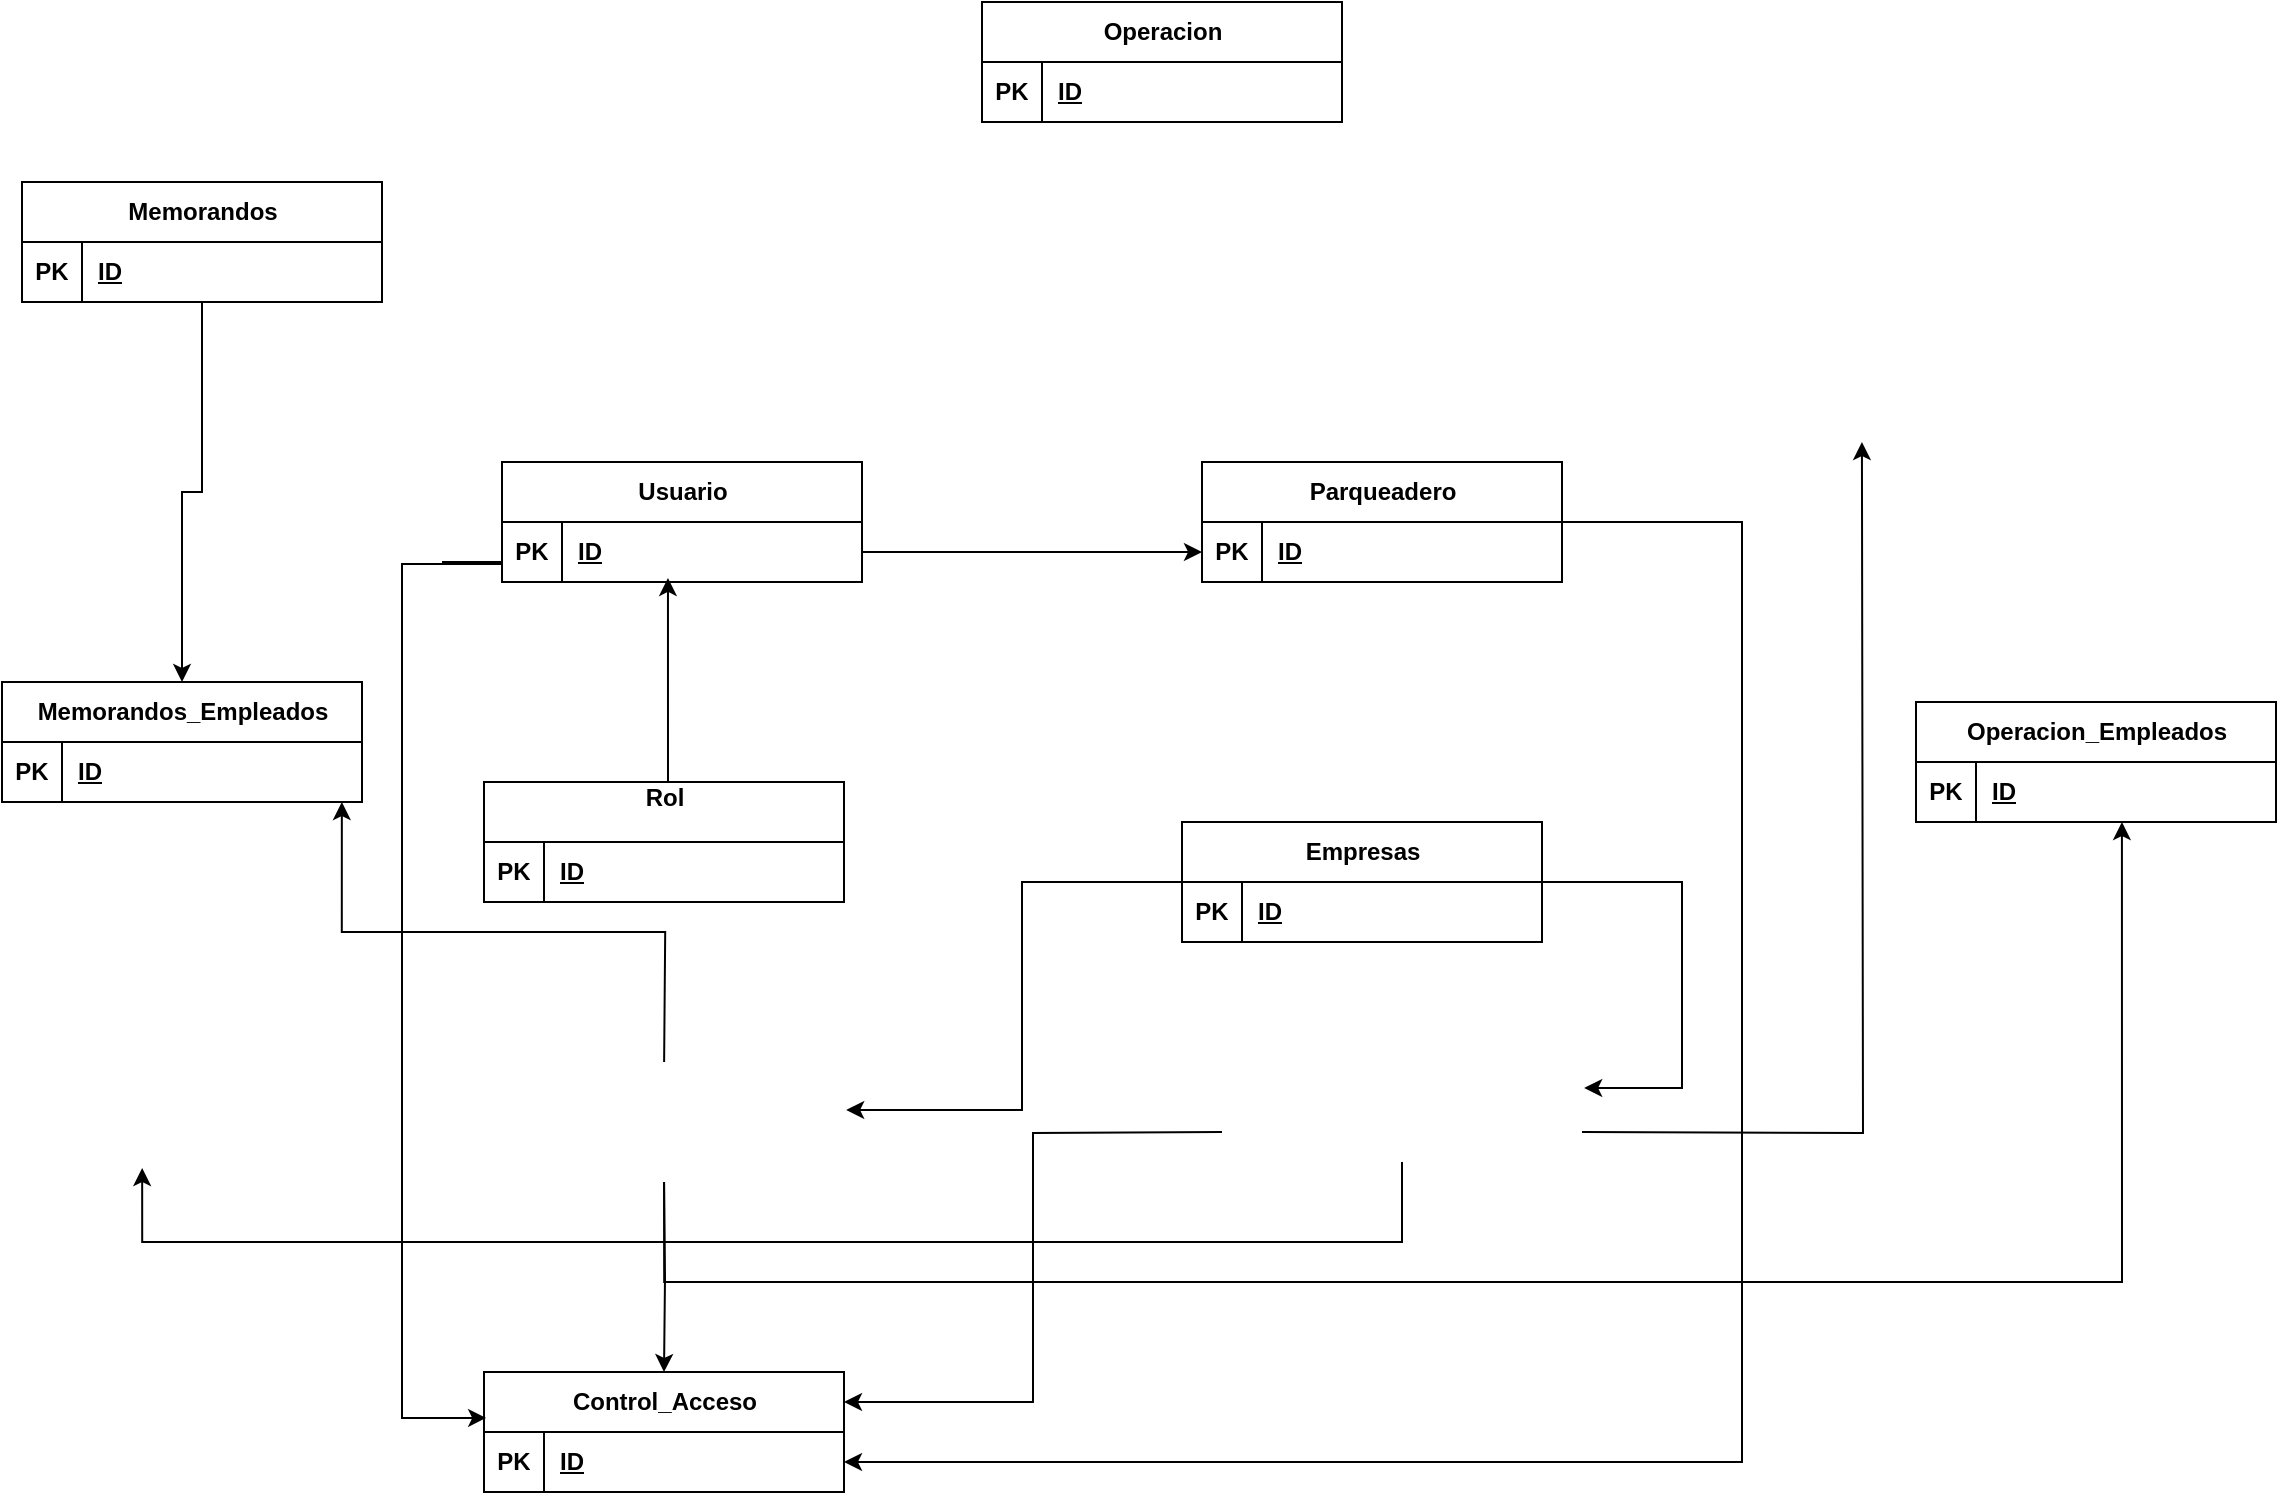<mxfile version="25.0.3">
  <diagram id="C5RBs43oDa-KdzZeNtuy" name="Page-1">
    <mxGraphModel dx="2514" dy="2087" grid="1" gridSize="10" guides="1" tooltips="1" connect="1" arrows="1" fold="1" page="1" pageScale="1" pageWidth="827" pageHeight="1169" math="0" shadow="0">
      <root>
        <mxCell id="WIyWlLk6GJQsqaUBKTNV-0" />
        <mxCell id="WIyWlLk6GJQsqaUBKTNV-1" parent="WIyWlLk6GJQsqaUBKTNV-0" />
        <mxCell id="WMuLZBYAfNM65Y4hDu_x-218" style="edgeStyle=orthogonalEdgeStyle;rounded=0;orthogonalLoop=1;jettySize=auto;html=1;entryX=0;entryY=0.5;entryDx=0;entryDy=0;" parent="WIyWlLk6GJQsqaUBKTNV-1" source="WMuLZBYAfNM65Y4hDu_x-0" target="WMuLZBYAfNM65Y4hDu_x-152" edge="1">
          <mxGeometry relative="1" as="geometry">
            <Array as="points">
              <mxPoint x="400" y="145" />
              <mxPoint x="400" y="145" />
            </Array>
          </mxGeometry>
        </mxCell>
        <mxCell id="WMuLZBYAfNM65Y4hDu_x-0" value="Usuario" style="shape=table;startSize=30;container=1;collapsible=1;childLayout=tableLayout;fixedRows=1;rowLines=0;fontStyle=1;align=center;resizeLast=1;html=1;" parent="WIyWlLk6GJQsqaUBKTNV-1" vertex="1">
          <mxGeometry x="120" y="100" width="180" height="60" as="geometry">
            <mxRectangle x="110" y="100" width="90" height="30" as="alternateBounds" />
          </mxGeometry>
        </mxCell>
        <mxCell id="WMuLZBYAfNM65Y4hDu_x-1" value="" style="shape=tableRow;horizontal=0;startSize=0;swimlaneHead=0;swimlaneBody=0;fillColor=none;collapsible=0;dropTarget=0;points=[[0,0.5],[1,0.5]];portConstraint=eastwest;top=0;left=0;right=0;bottom=1;" parent="WMuLZBYAfNM65Y4hDu_x-0" vertex="1">
          <mxGeometry y="30" width="180" height="30" as="geometry" />
        </mxCell>
        <mxCell id="WMuLZBYAfNM65Y4hDu_x-2" value="PK" style="shape=partialRectangle;connectable=0;fillColor=none;top=0;left=0;bottom=0;right=0;fontStyle=1;overflow=hidden;whiteSpace=wrap;html=1;" parent="WMuLZBYAfNM65Y4hDu_x-1" vertex="1">
          <mxGeometry width="30" height="30" as="geometry">
            <mxRectangle width="30" height="30" as="alternateBounds" />
          </mxGeometry>
        </mxCell>
        <mxCell id="WMuLZBYAfNM65Y4hDu_x-3" value="ID" style="shape=partialRectangle;connectable=0;fillColor=none;top=0;left=0;bottom=0;right=0;align=left;spacingLeft=6;fontStyle=5;overflow=hidden;whiteSpace=wrap;html=1;" parent="WMuLZBYAfNM65Y4hDu_x-1" vertex="1">
          <mxGeometry x="30" width="150" height="30" as="geometry">
            <mxRectangle width="150" height="30" as="alternateBounds" />
          </mxGeometry>
        </mxCell>
        <mxCell id="WMuLZBYAfNM65Y4hDu_x-19" value="Empresas" style="shape=table;startSize=30;container=1;collapsible=1;childLayout=tableLayout;fixedRows=1;rowLines=0;fontStyle=1;align=center;resizeLast=1;html=1;" parent="WIyWlLk6GJQsqaUBKTNV-1" vertex="1">
          <mxGeometry x="460" y="280" width="180" height="60" as="geometry" />
        </mxCell>
        <mxCell id="WMuLZBYAfNM65Y4hDu_x-20" value="" style="shape=tableRow;horizontal=0;startSize=0;swimlaneHead=0;swimlaneBody=0;fillColor=none;collapsible=0;dropTarget=0;points=[[0,0.5],[1,0.5]];portConstraint=eastwest;top=0;left=0;right=0;bottom=1;" parent="WMuLZBYAfNM65Y4hDu_x-19" vertex="1">
          <mxGeometry y="30" width="180" height="30" as="geometry" />
        </mxCell>
        <mxCell id="WMuLZBYAfNM65Y4hDu_x-21" value="PK" style="shape=partialRectangle;connectable=0;fillColor=none;top=0;left=0;bottom=0;right=0;fontStyle=1;overflow=hidden;whiteSpace=wrap;html=1;" parent="WMuLZBYAfNM65Y4hDu_x-20" vertex="1">
          <mxGeometry width="30" height="30" as="geometry">
            <mxRectangle width="30" height="30" as="alternateBounds" />
          </mxGeometry>
        </mxCell>
        <mxCell id="WMuLZBYAfNM65Y4hDu_x-22" value="ID" style="shape=partialRectangle;connectable=0;fillColor=none;top=0;left=0;bottom=0;right=0;align=left;spacingLeft=6;fontStyle=5;overflow=hidden;whiteSpace=wrap;html=1;" parent="WMuLZBYAfNM65Y4hDu_x-20" vertex="1">
          <mxGeometry x="30" width="150" height="30" as="geometry">
            <mxRectangle width="150" height="30" as="alternateBounds" />
          </mxGeometry>
        </mxCell>
        <mxCell id="WMuLZBYAfNM65Y4hDu_x-44" value="Rol&lt;div&gt;&lt;br&gt;&lt;/div&gt;" style="shape=table;startSize=30;container=1;collapsible=1;childLayout=tableLayout;fixedRows=1;rowLines=0;fontStyle=1;align=center;resizeLast=1;html=1;" parent="WIyWlLk6GJQsqaUBKTNV-1" vertex="1">
          <mxGeometry x="111" y="260" width="180" height="60" as="geometry">
            <mxRectangle x="110" y="100" width="90" height="30" as="alternateBounds" />
          </mxGeometry>
        </mxCell>
        <mxCell id="WMuLZBYAfNM65Y4hDu_x-45" value="" style="shape=tableRow;horizontal=0;startSize=0;swimlaneHead=0;swimlaneBody=0;fillColor=none;collapsible=0;dropTarget=0;points=[[0,0.5],[1,0.5]];portConstraint=eastwest;top=0;left=0;right=0;bottom=1;" parent="WMuLZBYAfNM65Y4hDu_x-44" vertex="1">
          <mxGeometry y="30" width="180" height="30" as="geometry" />
        </mxCell>
        <mxCell id="WMuLZBYAfNM65Y4hDu_x-46" value="PK" style="shape=partialRectangle;connectable=0;fillColor=none;top=0;left=0;bottom=0;right=0;fontStyle=1;overflow=hidden;whiteSpace=wrap;html=1;" parent="WMuLZBYAfNM65Y4hDu_x-45" vertex="1">
          <mxGeometry width="30" height="30" as="geometry">
            <mxRectangle width="30" height="30" as="alternateBounds" />
          </mxGeometry>
        </mxCell>
        <mxCell id="WMuLZBYAfNM65Y4hDu_x-47" value="ID" style="shape=partialRectangle;connectable=0;fillColor=none;top=0;left=0;bottom=0;right=0;align=left;spacingLeft=6;fontStyle=5;overflow=hidden;whiteSpace=wrap;html=1;" parent="WMuLZBYAfNM65Y4hDu_x-45" vertex="1">
          <mxGeometry x="30" width="150" height="30" as="geometry">
            <mxRectangle width="150" height="30" as="alternateBounds" />
          </mxGeometry>
        </mxCell>
        <mxCell id="WMuLZBYAfNM65Y4hDu_x-216" style="edgeStyle=orthogonalEdgeStyle;rounded=0;orthogonalLoop=1;jettySize=auto;html=1;entryX=0.5;entryY=0;entryDx=0;entryDy=0;" parent="WIyWlLk6GJQsqaUBKTNV-1" target="WMuLZBYAfNM65Y4hDu_x-76" edge="1">
          <mxGeometry relative="1" as="geometry">
            <mxPoint x="201" y="460" as="sourcePoint" />
          </mxGeometry>
        </mxCell>
        <mxCell id="WMuLZBYAfNM65Y4hDu_x-76" value="Control_Acceso" style="shape=table;startSize=30;container=1;collapsible=1;childLayout=tableLayout;fixedRows=1;rowLines=0;fontStyle=1;align=center;resizeLast=1;html=1;" parent="WIyWlLk6GJQsqaUBKTNV-1" vertex="1">
          <mxGeometry x="111" y="555" width="180" height="60" as="geometry">
            <mxRectangle x="110" y="100" width="90" height="30" as="alternateBounds" />
          </mxGeometry>
        </mxCell>
        <mxCell id="WMuLZBYAfNM65Y4hDu_x-77" value="" style="shape=tableRow;horizontal=0;startSize=0;swimlaneHead=0;swimlaneBody=0;fillColor=none;collapsible=0;dropTarget=0;points=[[0,0.5],[1,0.5]];portConstraint=eastwest;top=0;left=0;right=0;bottom=1;" parent="WMuLZBYAfNM65Y4hDu_x-76" vertex="1">
          <mxGeometry y="30" width="180" height="30" as="geometry" />
        </mxCell>
        <mxCell id="WMuLZBYAfNM65Y4hDu_x-78" value="PK" style="shape=partialRectangle;connectable=0;fillColor=none;top=0;left=0;bottom=0;right=0;fontStyle=1;overflow=hidden;whiteSpace=wrap;html=1;" parent="WMuLZBYAfNM65Y4hDu_x-77" vertex="1">
          <mxGeometry width="30" height="30" as="geometry">
            <mxRectangle width="30" height="30" as="alternateBounds" />
          </mxGeometry>
        </mxCell>
        <mxCell id="WMuLZBYAfNM65Y4hDu_x-79" value="ID" style="shape=partialRectangle;connectable=0;fillColor=none;top=0;left=0;bottom=0;right=0;align=left;spacingLeft=6;fontStyle=5;overflow=hidden;whiteSpace=wrap;html=1;" parent="WMuLZBYAfNM65Y4hDu_x-77" vertex="1">
          <mxGeometry x="30" width="150" height="30" as="geometry">
            <mxRectangle width="150" height="30" as="alternateBounds" />
          </mxGeometry>
        </mxCell>
        <mxCell id="WMuLZBYAfNM65Y4hDu_x-243" style="edgeStyle=orthogonalEdgeStyle;rounded=0;orthogonalLoop=1;jettySize=auto;html=1;" parent="WIyWlLk6GJQsqaUBKTNV-1" source="WMuLZBYAfNM65Y4hDu_x-107" target="WMuLZBYAfNM65Y4hDu_x-233" edge="1">
          <mxGeometry relative="1" as="geometry" />
        </mxCell>
        <mxCell id="WMuLZBYAfNM65Y4hDu_x-107" value="Memorandos" style="shape=table;startSize=30;container=1;collapsible=1;childLayout=tableLayout;fixedRows=1;rowLines=0;fontStyle=1;align=center;resizeLast=1;html=1;" parent="WIyWlLk6GJQsqaUBKTNV-1" vertex="1">
          <mxGeometry x="-120" y="-40" width="180" height="60" as="geometry">
            <mxRectangle x="110" y="100" width="90" height="30" as="alternateBounds" />
          </mxGeometry>
        </mxCell>
        <mxCell id="WMuLZBYAfNM65Y4hDu_x-108" value="" style="shape=tableRow;horizontal=0;startSize=0;swimlaneHead=0;swimlaneBody=0;fillColor=none;collapsible=0;dropTarget=0;points=[[0,0.5],[1,0.5]];portConstraint=eastwest;top=0;left=0;right=0;bottom=1;" parent="WMuLZBYAfNM65Y4hDu_x-107" vertex="1">
          <mxGeometry y="30" width="180" height="30" as="geometry" />
        </mxCell>
        <mxCell id="WMuLZBYAfNM65Y4hDu_x-109" value="PK" style="shape=partialRectangle;connectable=0;fillColor=none;top=0;left=0;bottom=0;right=0;fontStyle=1;overflow=hidden;whiteSpace=wrap;html=1;" parent="WMuLZBYAfNM65Y4hDu_x-108" vertex="1">
          <mxGeometry width="30" height="30" as="geometry">
            <mxRectangle width="30" height="30" as="alternateBounds" />
          </mxGeometry>
        </mxCell>
        <mxCell id="WMuLZBYAfNM65Y4hDu_x-110" value="ID" style="shape=partialRectangle;connectable=0;fillColor=none;top=0;left=0;bottom=0;right=0;align=left;spacingLeft=6;fontStyle=5;overflow=hidden;whiteSpace=wrap;html=1;" parent="WMuLZBYAfNM65Y4hDu_x-108" vertex="1">
          <mxGeometry x="30" width="150" height="30" as="geometry">
            <mxRectangle width="150" height="30" as="alternateBounds" />
          </mxGeometry>
        </mxCell>
        <mxCell id="WMuLZBYAfNM65Y4hDu_x-219" style="edgeStyle=orthogonalEdgeStyle;rounded=0;orthogonalLoop=1;jettySize=auto;html=1;entryX=1;entryY=0.5;entryDx=0;entryDy=0;" parent="WIyWlLk6GJQsqaUBKTNV-1" source="WMuLZBYAfNM65Y4hDu_x-151" target="WMuLZBYAfNM65Y4hDu_x-77" edge="1">
          <mxGeometry relative="1" as="geometry">
            <Array as="points">
              <mxPoint x="740" y="130" />
              <mxPoint x="740" y="600" />
            </Array>
          </mxGeometry>
        </mxCell>
        <mxCell id="WMuLZBYAfNM65Y4hDu_x-151" value="Parqueadero" style="shape=table;startSize=30;container=1;collapsible=1;childLayout=tableLayout;fixedRows=1;rowLines=0;fontStyle=1;align=center;resizeLast=1;html=1;" parent="WIyWlLk6GJQsqaUBKTNV-1" vertex="1">
          <mxGeometry x="470" y="100" width="180" height="60" as="geometry" />
        </mxCell>
        <mxCell id="WMuLZBYAfNM65Y4hDu_x-152" value="" style="shape=tableRow;horizontal=0;startSize=0;swimlaneHead=0;swimlaneBody=0;fillColor=none;collapsible=0;dropTarget=0;points=[[0,0.5],[1,0.5]];portConstraint=eastwest;top=0;left=0;right=0;bottom=1;" parent="WMuLZBYAfNM65Y4hDu_x-151" vertex="1">
          <mxGeometry y="30" width="180" height="30" as="geometry" />
        </mxCell>
        <mxCell id="WMuLZBYAfNM65Y4hDu_x-153" value="PK" style="shape=partialRectangle;connectable=0;fillColor=none;top=0;left=0;bottom=0;right=0;fontStyle=1;overflow=hidden;whiteSpace=wrap;html=1;" parent="WMuLZBYAfNM65Y4hDu_x-152" vertex="1">
          <mxGeometry width="30" height="30" as="geometry">
            <mxRectangle width="30" height="30" as="alternateBounds" />
          </mxGeometry>
        </mxCell>
        <mxCell id="WMuLZBYAfNM65Y4hDu_x-154" value="ID" style="shape=partialRectangle;connectable=0;fillColor=none;top=0;left=0;bottom=0;right=0;align=left;spacingLeft=6;fontStyle=5;overflow=hidden;whiteSpace=wrap;html=1;" parent="WMuLZBYAfNM65Y4hDu_x-152" vertex="1">
          <mxGeometry x="30" width="150" height="30" as="geometry">
            <mxRectangle width="150" height="30" as="alternateBounds" />
          </mxGeometry>
        </mxCell>
        <mxCell id="WMuLZBYAfNM65Y4hDu_x-173" value="Operacion" style="shape=table;startSize=30;container=1;collapsible=1;childLayout=tableLayout;fixedRows=1;rowLines=0;fontStyle=1;align=center;resizeLast=1;html=1;" parent="WIyWlLk6GJQsqaUBKTNV-1" vertex="1">
          <mxGeometry x="360" y="-130" width="180" height="60" as="geometry" />
        </mxCell>
        <mxCell id="WMuLZBYAfNM65Y4hDu_x-174" value="" style="shape=tableRow;horizontal=0;startSize=0;swimlaneHead=0;swimlaneBody=0;fillColor=none;collapsible=0;dropTarget=0;points=[[0,0.5],[1,0.5]];portConstraint=eastwest;top=0;left=0;right=0;bottom=1;" parent="WMuLZBYAfNM65Y4hDu_x-173" vertex="1">
          <mxGeometry y="30" width="180" height="30" as="geometry" />
        </mxCell>
        <mxCell id="WMuLZBYAfNM65Y4hDu_x-175" value="PK" style="shape=partialRectangle;connectable=0;fillColor=none;top=0;left=0;bottom=0;right=0;fontStyle=1;overflow=hidden;whiteSpace=wrap;html=1;" parent="WMuLZBYAfNM65Y4hDu_x-174" vertex="1">
          <mxGeometry width="30" height="30" as="geometry">
            <mxRectangle width="30" height="30" as="alternateBounds" />
          </mxGeometry>
        </mxCell>
        <mxCell id="WMuLZBYAfNM65Y4hDu_x-176" value="ID" style="shape=partialRectangle;connectable=0;fillColor=none;top=0;left=0;bottom=0;right=0;align=left;spacingLeft=6;fontStyle=5;overflow=hidden;whiteSpace=wrap;html=1;" parent="WMuLZBYAfNM65Y4hDu_x-174" vertex="1">
          <mxGeometry x="30" width="150" height="30" as="geometry">
            <mxRectangle width="150" height="30" as="alternateBounds" />
          </mxGeometry>
        </mxCell>
        <mxCell id="WMuLZBYAfNM65Y4hDu_x-211" style="edgeStyle=orthogonalEdgeStyle;rounded=0;orthogonalLoop=1;jettySize=auto;html=1;exitX=0.5;exitY=0;exitDx=0;exitDy=0;entryX=0.461;entryY=0.933;entryDx=0;entryDy=0;entryPerimeter=0;" parent="WIyWlLk6GJQsqaUBKTNV-1" source="WMuLZBYAfNM65Y4hDu_x-44" target="WMuLZBYAfNM65Y4hDu_x-1" edge="1">
          <mxGeometry relative="1" as="geometry">
            <Array as="points">
              <mxPoint x="203" y="260" />
            </Array>
          </mxGeometry>
        </mxCell>
        <mxCell id="WMuLZBYAfNM65Y4hDu_x-212" style="edgeStyle=orthogonalEdgeStyle;rounded=0;orthogonalLoop=1;jettySize=auto;html=1;entryX=1.006;entryY=0.4;entryDx=0;entryDy=0;entryPerimeter=0;" parent="WIyWlLk6GJQsqaUBKTNV-1" source="WMuLZBYAfNM65Y4hDu_x-19" edge="1">
          <mxGeometry relative="1" as="geometry">
            <Array as="points">
              <mxPoint x="380" y="310" />
              <mxPoint x="380" y="424" />
            </Array>
            <mxPoint x="292.08" y="424" as="targetPoint" />
          </mxGeometry>
        </mxCell>
        <mxCell id="WMuLZBYAfNM65Y4hDu_x-213" style="edgeStyle=orthogonalEdgeStyle;rounded=0;orthogonalLoop=1;jettySize=auto;html=1;entryX=1.006;entryY=0.383;entryDx=0;entryDy=0;entryPerimeter=0;" parent="WIyWlLk6GJQsqaUBKTNV-1" source="WMuLZBYAfNM65Y4hDu_x-20" edge="1">
          <mxGeometry relative="1" as="geometry">
            <Array as="points">
              <mxPoint x="710" y="310" />
              <mxPoint x="710" y="413" />
            </Array>
            <mxPoint x="661.08" y="412.98" as="targetPoint" />
          </mxGeometry>
        </mxCell>
        <mxCell id="WMuLZBYAfNM65Y4hDu_x-215" style="edgeStyle=orthogonalEdgeStyle;rounded=0;orthogonalLoop=1;jettySize=auto;html=1;entryX=0.006;entryY=0.383;entryDx=0;entryDy=0;entryPerimeter=0;" parent="WIyWlLk6GJQsqaUBKTNV-1" target="WMuLZBYAfNM65Y4hDu_x-76" edge="1">
          <mxGeometry relative="1" as="geometry">
            <mxPoint x="90" y="150" as="sourcePoint" />
            <mxPoint x="79.92" y="582.02" as="targetPoint" />
            <Array as="points">
              <mxPoint x="120" y="150" />
              <mxPoint x="120" y="151" />
              <mxPoint x="70" y="151" />
              <mxPoint x="70" y="578" />
            </Array>
          </mxGeometry>
        </mxCell>
        <mxCell id="WMuLZBYAfNM65Y4hDu_x-217" style="edgeStyle=orthogonalEdgeStyle;rounded=0;orthogonalLoop=1;jettySize=auto;html=1;entryX=1;entryY=0.25;entryDx=0;entryDy=0;" parent="WIyWlLk6GJQsqaUBKTNV-1" target="WMuLZBYAfNM65Y4hDu_x-76" edge="1">
          <mxGeometry relative="1" as="geometry">
            <mxPoint x="480" y="435" as="sourcePoint" />
          </mxGeometry>
        </mxCell>
        <mxCell id="WMuLZBYAfNM65Y4hDu_x-233" value="Memorandos_Empleados" style="shape=table;startSize=30;container=1;collapsible=1;childLayout=tableLayout;fixedRows=1;rowLines=0;fontStyle=1;align=center;resizeLast=1;html=1;" parent="WIyWlLk6GJQsqaUBKTNV-1" vertex="1">
          <mxGeometry x="-130" y="210" width="180" height="60" as="geometry">
            <mxRectangle x="110" y="100" width="90" height="30" as="alternateBounds" />
          </mxGeometry>
        </mxCell>
        <mxCell id="WMuLZBYAfNM65Y4hDu_x-234" value="" style="shape=tableRow;horizontal=0;startSize=0;swimlaneHead=0;swimlaneBody=0;fillColor=none;collapsible=0;dropTarget=0;points=[[0,0.5],[1,0.5]];portConstraint=eastwest;top=0;left=0;right=0;bottom=1;" parent="WMuLZBYAfNM65Y4hDu_x-233" vertex="1">
          <mxGeometry y="30" width="180" height="30" as="geometry" />
        </mxCell>
        <mxCell id="WMuLZBYAfNM65Y4hDu_x-235" value="PK" style="shape=partialRectangle;connectable=0;fillColor=none;top=0;left=0;bottom=0;right=0;fontStyle=1;overflow=hidden;whiteSpace=wrap;html=1;" parent="WMuLZBYAfNM65Y4hDu_x-234" vertex="1">
          <mxGeometry width="30" height="30" as="geometry">
            <mxRectangle width="30" height="30" as="alternateBounds" />
          </mxGeometry>
        </mxCell>
        <mxCell id="WMuLZBYAfNM65Y4hDu_x-236" value="ID" style="shape=partialRectangle;connectable=0;fillColor=none;top=0;left=0;bottom=0;right=0;align=left;spacingLeft=6;fontStyle=5;overflow=hidden;whiteSpace=wrap;html=1;" parent="WMuLZBYAfNM65Y4hDu_x-234" vertex="1">
          <mxGeometry x="30" width="150" height="30" as="geometry">
            <mxRectangle width="150" height="30" as="alternateBounds" />
          </mxGeometry>
        </mxCell>
        <mxCell id="WMuLZBYAfNM65Y4hDu_x-242" style="edgeStyle=orthogonalEdgeStyle;rounded=0;orthogonalLoop=1;jettySize=auto;html=1;entryX=0.944;entryY=1;entryDx=0;entryDy=0;entryPerimeter=0;" parent="WIyWlLk6GJQsqaUBKTNV-1" target="WMuLZBYAfNM65Y4hDu_x-234" edge="1">
          <mxGeometry relative="1" as="geometry">
            <mxPoint x="201.059" y="400" as="sourcePoint" />
          </mxGeometry>
        </mxCell>
        <mxCell id="WMuLZBYAfNM65Y4hDu_x-245" style="edgeStyle=orthogonalEdgeStyle;rounded=0;orthogonalLoop=1;jettySize=auto;html=1;entryX=0.556;entryY=1.1;entryDx=0;entryDy=0;entryPerimeter=0;" parent="WIyWlLk6GJQsqaUBKTNV-1" edge="1">
          <mxGeometry relative="1" as="geometry">
            <Array as="points">
              <mxPoint x="570" y="490" />
              <mxPoint x="-60" y="490" />
            </Array>
            <mxPoint x="570" y="450" as="sourcePoint" />
            <mxPoint x="-59.92" y="453" as="targetPoint" />
          </mxGeometry>
        </mxCell>
        <mxCell id="WMuLZBYAfNM65Y4hDu_x-250" value="Operacion_Empleados" style="shape=table;startSize=30;container=1;collapsible=1;childLayout=tableLayout;fixedRows=1;rowLines=0;fontStyle=1;align=center;resizeLast=1;html=1;" parent="WIyWlLk6GJQsqaUBKTNV-1" vertex="1">
          <mxGeometry x="827" y="220" width="180" height="60" as="geometry">
            <mxRectangle x="110" y="100" width="90" height="30" as="alternateBounds" />
          </mxGeometry>
        </mxCell>
        <mxCell id="WMuLZBYAfNM65Y4hDu_x-251" value="" style="shape=tableRow;horizontal=0;startSize=0;swimlaneHead=0;swimlaneBody=0;fillColor=none;collapsible=0;dropTarget=0;points=[[0,0.5],[1,0.5]];portConstraint=eastwest;top=0;left=0;right=0;bottom=1;" parent="WMuLZBYAfNM65Y4hDu_x-250" vertex="1">
          <mxGeometry y="30" width="180" height="30" as="geometry" />
        </mxCell>
        <mxCell id="WMuLZBYAfNM65Y4hDu_x-252" value="PK" style="shape=partialRectangle;connectable=0;fillColor=none;top=0;left=0;bottom=0;right=0;fontStyle=1;overflow=hidden;whiteSpace=wrap;html=1;" parent="WMuLZBYAfNM65Y4hDu_x-251" vertex="1">
          <mxGeometry width="30" height="30" as="geometry">
            <mxRectangle width="30" height="30" as="alternateBounds" />
          </mxGeometry>
        </mxCell>
        <mxCell id="WMuLZBYAfNM65Y4hDu_x-253" value="ID" style="shape=partialRectangle;connectable=0;fillColor=none;top=0;left=0;bottom=0;right=0;align=left;spacingLeft=6;fontStyle=5;overflow=hidden;whiteSpace=wrap;html=1;" parent="WMuLZBYAfNM65Y4hDu_x-251" vertex="1">
          <mxGeometry x="30" width="150" height="30" as="geometry">
            <mxRectangle width="150" height="30" as="alternateBounds" />
          </mxGeometry>
        </mxCell>
        <mxCell id="WMuLZBYAfNM65Y4hDu_x-254" style="edgeStyle=orthogonalEdgeStyle;rounded=0;orthogonalLoop=1;jettySize=auto;html=1;entryX=0.572;entryY=1;entryDx=0;entryDy=0;entryPerimeter=0;" parent="WIyWlLk6GJQsqaUBKTNV-1" target="WMuLZBYAfNM65Y4hDu_x-251" edge="1">
          <mxGeometry relative="1" as="geometry">
            <Array as="points">
              <mxPoint x="201" y="510" />
              <mxPoint x="930" y="510" />
            </Array>
            <mxPoint x="201.059" y="460" as="sourcePoint" />
          </mxGeometry>
        </mxCell>
        <mxCell id="WMuLZBYAfNM65Y4hDu_x-255" style="edgeStyle=orthogonalEdgeStyle;rounded=0;orthogonalLoop=1;jettySize=auto;html=1;entryX=0.722;entryY=1;entryDx=0;entryDy=0;entryPerimeter=0;" parent="WIyWlLk6GJQsqaUBKTNV-1" edge="1">
          <mxGeometry relative="1" as="geometry">
            <mxPoint x="799.96" y="90" as="targetPoint" />
            <mxPoint x="660" y="435" as="sourcePoint" />
          </mxGeometry>
        </mxCell>
      </root>
    </mxGraphModel>
  </diagram>
</mxfile>
